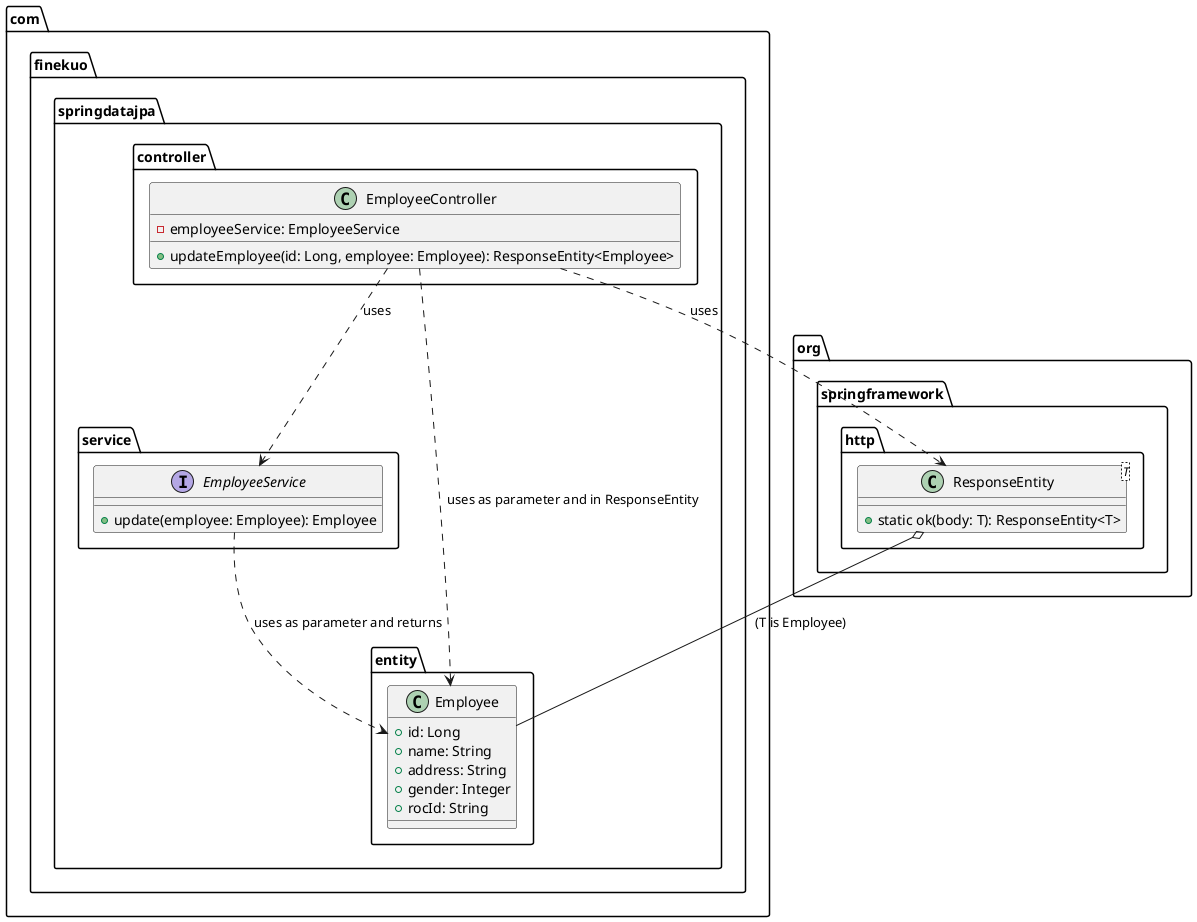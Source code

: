 @startuml
package com.finekuo.springdatajpa.controller {
  class EmployeeController {
    -employeeService: EmployeeService
    +updateEmployee(id: Long, employee: Employee): ResponseEntity<Employee>
  }
}

package com.finekuo.springdatajpa.service {
  interface EmployeeService {
    +update(employee: Employee): Employee
  }
}

package com.finekuo.springdatajpa.entity {
  class Employee {
    +id: Long
    +name: String
    +address: String
    +gender: Integer
    +rocId: String
    ' other fields
  }
}

package org.springframework.http {
  class ResponseEntity<T> {
    +static ok(body: T): ResponseEntity<T>
  }
}

com.finekuo.springdatajpa.controller.EmployeeController ..> com.finekuo.springdatajpa.service.EmployeeService : uses
com.finekuo.springdatajpa.controller.EmployeeController ..> com.finekuo.springdatajpa.entity.Employee : uses as parameter and in ResponseEntity
com.finekuo.springdatajpa.controller.EmployeeController ..> org.springframework.http.ResponseEntity : uses
com.finekuo.springdatajpa.service.EmployeeService ..> com.finekuo.springdatajpa.entity.Employee : uses as parameter and returns
org.springframework.http.ResponseEntity o-- com.finekuo.springdatajpa.entity.Employee : (T is Employee)
@enduml
